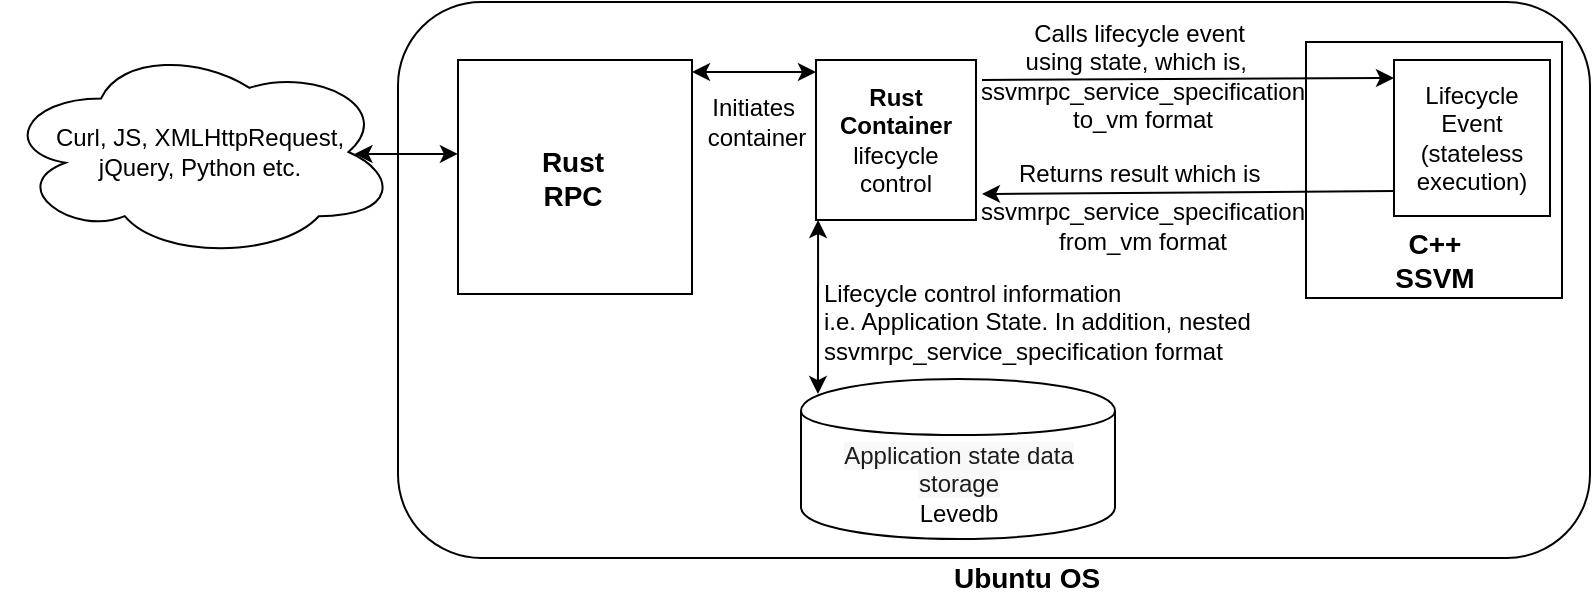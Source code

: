 <mxfile version="12.3.1" type="device" pages="1"><diagram id="AzzvKmBrBaUZLXZ1Zjp-" name="Page-1"><mxGraphModel dx="1072" dy="574" grid="0" gridSize="10" guides="1" tooltips="1" connect="1" arrows="1" fold="1" page="1" pageScale="1" pageWidth="827" pageHeight="1169" math="0" shadow="0"><root><mxCell id="0"/><mxCell id="1" parent="0"/><mxCell id="f4qAklMeAp4ld8IiekA0-16" value="" style="rounded=1;whiteSpace=wrap;html=1;" vertex="1" parent="1"><mxGeometry x="203" y="131" width="596" height="278" as="geometry"/></mxCell><mxCell id="f4qAklMeAp4ld8IiekA0-4" value="" style="whiteSpace=wrap;html=1;aspect=fixed;" vertex="1" parent="1"><mxGeometry x="657" y="151" width="128" height="128" as="geometry"/></mxCell><mxCell id="f4qAklMeAp4ld8IiekA0-1" value="" style="whiteSpace=wrap;html=1;aspect=fixed;" vertex="1" parent="1"><mxGeometry x="233" y="160" width="117" height="117" as="geometry"/></mxCell><mxCell id="f4qAklMeAp4ld8IiekA0-2" value="&lt;b&gt;Rust&lt;br&gt;Container&lt;br&gt;&lt;/b&gt;&lt;span style=&quot;white-space: nowrap&quot;&gt;lifecycle&lt;/span&gt;&lt;br style=&quot;white-space: nowrap&quot;&gt;&lt;span style=&quot;white-space: nowrap&quot;&gt;control&lt;/span&gt;&lt;b&gt;&lt;br&gt;&lt;/b&gt;" style="whiteSpace=wrap;html=1;aspect=fixed;" vertex="1" parent="1"><mxGeometry x="412" y="160" width="80" height="80" as="geometry"/></mxCell><mxCell id="f4qAklMeAp4ld8IiekA0-3" value="Lifecycle Event&lt;br&gt;(stateless&lt;br&gt;execution)" style="whiteSpace=wrap;html=1;aspect=fixed;" vertex="1" parent="1"><mxGeometry x="701" y="160" width="78" height="78" as="geometry"/></mxCell><mxCell id="f4qAklMeAp4ld8IiekA0-7" value="" style="endArrow=classic;html=1;entryX=0;entryY=0.5;entryDx=0;entryDy=0;exitX=1;exitY=0.5;exitDx=0;exitDy=0;" edge="1" parent="1"><mxGeometry width="50" height="50" relative="1" as="geometry"><mxPoint x="495" y="170" as="sourcePoint"/><mxPoint x="701" y="169" as="targetPoint"/></mxGeometry></mxCell><mxCell id="f4qAklMeAp4ld8IiekA0-10" value="&lt;span style=&quot;color: rgb(29 , 28 , 29) ; text-align: left ; background-color: rgb(248 , 248 , 248)&quot;&gt;Application state data storage&lt;br&gt;&lt;/span&gt;Levedb" style="shape=cylinder;whiteSpace=wrap;html=1;boundedLbl=1;backgroundOutline=1;" vertex="1" parent="1"><mxGeometry x="404.5" y="319.5" width="157" height="80" as="geometry"/></mxCell><mxCell id="f4qAklMeAp4ld8IiekA0-11" value="Lifecycle control information &lt;br&gt;i.e. Application State. In addition, nested &lt;br&gt;ssvmrpc_service_specification format" style="text;html=1;align=left;verticalAlign=middle;resizable=0;points=[];;autosize=1;" vertex="1" parent="1"><mxGeometry x="414" y="268" width="224" height="46" as="geometry"/></mxCell><mxCell id="f4qAklMeAp4ld8IiekA0-12" value="" style="endArrow=classic;startArrow=classic;html=1;exitX=0.054;exitY=0.094;exitDx=0;exitDy=0;exitPerimeter=0;entryX=0.063;entryY=0.988;entryDx=0;entryDy=0;entryPerimeter=0;" edge="1" parent="1" source="f4qAklMeAp4ld8IiekA0-10"><mxGeometry width="50" height="50" relative="1" as="geometry"><mxPoint x="407.978" y="328.02" as="sourcePoint"/><mxPoint x="413.04" y="240.04" as="targetPoint"/></mxGeometry></mxCell><mxCell id="f4qAklMeAp4ld8IiekA0-15" value="&lt;b&gt;&lt;font style=&quot;font-size: 14px&quot;&gt;C++&lt;br&gt;SSVM&lt;/font&gt;&lt;/b&gt;" style="text;html=1;align=center;verticalAlign=middle;resizable=0;points=[];;autosize=1;" vertex="1" parent="1"><mxGeometry x="691" y="240" width="60" height="40" as="geometry"/></mxCell><mxCell id="f4qAklMeAp4ld8IiekA0-22" value="&lt;b&gt;&lt;font style=&quot;font-size: 14px&quot;&gt;Ubuntu OS&lt;/font&gt;&lt;/b&gt;" style="text;html=1;align=center;verticalAlign=middle;resizable=0;points=[];;autosize=1;" vertex="1" parent="1"><mxGeometry x="475" y="409" width="83" height="19" as="geometry"/></mxCell><mxCell id="f4qAklMeAp4ld8IiekA0-23" value="&lt;b style=&quot;font-size: 14px&quot;&gt;Rust&lt;br&gt;RPC&lt;/b&gt;" style="text;html=1;align=center;verticalAlign=middle;resizable=0;points=[];;autosize=1;" vertex="1" parent="1"><mxGeometry x="269" y="201.5" width="41" height="34" as="geometry"/></mxCell><mxCell id="f4qAklMeAp4ld8IiekA0-25" value="Calls lifecycle event&amp;nbsp;&lt;br&gt;using state, which is,&amp;nbsp;&amp;nbsp;&lt;br&gt;ssvmrpc_service_specification&lt;br&gt;to_vm format" style="text;html=1;align=center;verticalAlign=middle;resizable=0;points=[];;autosize=1;" vertex="1" parent="1"><mxGeometry x="488.5" y="138" width="172" height="60" as="geometry"/></mxCell><mxCell id="f4qAklMeAp4ld8IiekA0-32" value="Curl, JS, XMLHttpRequest,&lt;br&gt;jQuery, Python etc.&lt;span style=&quot;color: rgb(221 , 74 , 104) ; background-color: transparent ; font-family: &amp;#34;consolas&amp;#34; , &amp;#34;monaco&amp;#34; , &amp;#34;andale mono&amp;#34; , &amp;#34;ubuntu mono&amp;#34; , monospace ; font-size: 1em ; font-weight: inherit ; white-space: inherit ; word-spacing: normal ; letter-spacing: -0.044px ; text-align: left&quot;&gt;&lt;br&gt;&lt;/span&gt;" style="ellipse;shape=cloud;whiteSpace=wrap;html=1;" vertex="1" parent="1"><mxGeometry x="5" y="152.5" width="198" height="107" as="geometry"/></mxCell><mxCell id="f4qAklMeAp4ld8IiekA0-33" value="" style="endArrow=classic;startArrow=classic;html=1;exitX=0.875;exitY=0.5;exitDx=0;exitDy=0;exitPerimeter=0;entryX=-0.009;entryY=0.393;entryDx=0;entryDy=0;entryPerimeter=0;" edge="1" parent="1"><mxGeometry width="50" height="50" relative="1" as="geometry"><mxPoint x="181.25" y="207" as="sourcePoint"/><mxPoint x="232.947" y="206.981" as="targetPoint"/></mxGeometry></mxCell><mxCell id="f4qAklMeAp4ld8IiekA0-35" value="Returns result which is&amp;nbsp;" style="text;html=1;align=center;verticalAlign=middle;resizable=0;points=[];;autosize=1;" vertex="1" parent="1"><mxGeometry x="505" y="207" width="140" height="20" as="geometry"/></mxCell><mxCell id="f4qAklMeAp4ld8IiekA0-36" value="ssvmrpc_service_specification&lt;br&gt;from_vm format" style="text;html=1;align=center;verticalAlign=middle;resizable=0;points=[];;autosize=1;" vertex="1" parent="1"><mxGeometry x="489" y="227" width="172" height="32" as="geometry"/></mxCell><mxCell id="f4qAklMeAp4ld8IiekA0-37" value="" style="endArrow=classic;html=1;entryX=1;entryY=0.75;entryDx=0;entryDy=0;exitX=0;exitY=0.75;exitDx=0;exitDy=0;" edge="1" parent="1"><mxGeometry width="50" height="50" relative="1" as="geometry"><mxPoint x="701" y="225.5" as="sourcePoint"/><mxPoint x="495" y="227" as="targetPoint"/></mxGeometry></mxCell><mxCell id="f4qAklMeAp4ld8IiekA0-42" value="" style="endArrow=classic;startArrow=classic;html=1;entryX=0;entryY=0.075;entryDx=0;entryDy=0;entryPerimeter=0;" edge="1" parent="1" target="f4qAklMeAp4ld8IiekA0-2"><mxGeometry width="50" height="50" relative="1" as="geometry"><mxPoint x="350" y="166" as="sourcePoint"/><mxPoint x="420.04" y="240" as="targetPoint"/></mxGeometry></mxCell><mxCell id="f4qAklMeAp4ld8IiekA0-43" value="Initiates&amp;nbsp;&lt;br&gt;container&lt;br&gt;" style="text;html=1;align=center;verticalAlign=middle;resizable=0;points=[];;autosize=1;" vertex="1" parent="1"><mxGeometry x="352" y="175" width="59" height="32" as="geometry"/></mxCell></root></mxGraphModel></diagram></mxfile>